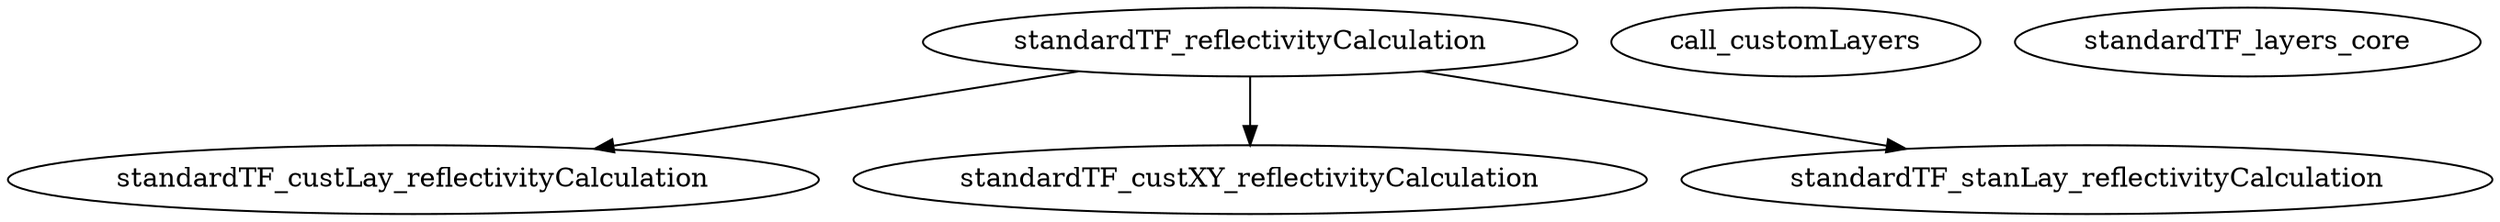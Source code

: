 /* Created by mdot for Matlab */
digraph m2html {
  standardTF_reflectivityCalculation -> standardTF_custLay_reflectivityCalculation;
  standardTF_reflectivityCalculation -> standardTF_custXY_reflectivityCalculation;
  standardTF_reflectivityCalculation -> standardTF_stanLay_reflectivityCalculation;

  call_customLayers [URL="call_customLayers.html"];
  standardTF_custLay_reflectivityCalculation [URL="standardTF_custLay_reflectivityCalculation.html"];
  standardTF_custXY_reflectivityCalculation [URL="standardTF_custXY_reflectivityCalculation.html"];
  standardTF_layers_core [URL="standardTF_layers_core.html"];
  standardTF_reflectivityCalculation [URL="standardTF_reflectivityCalculation.html"];
  standardTF_stanLay_reflectivityCalculation [URL="standardTF_stanLay_reflectivityCalculation.html"];
}